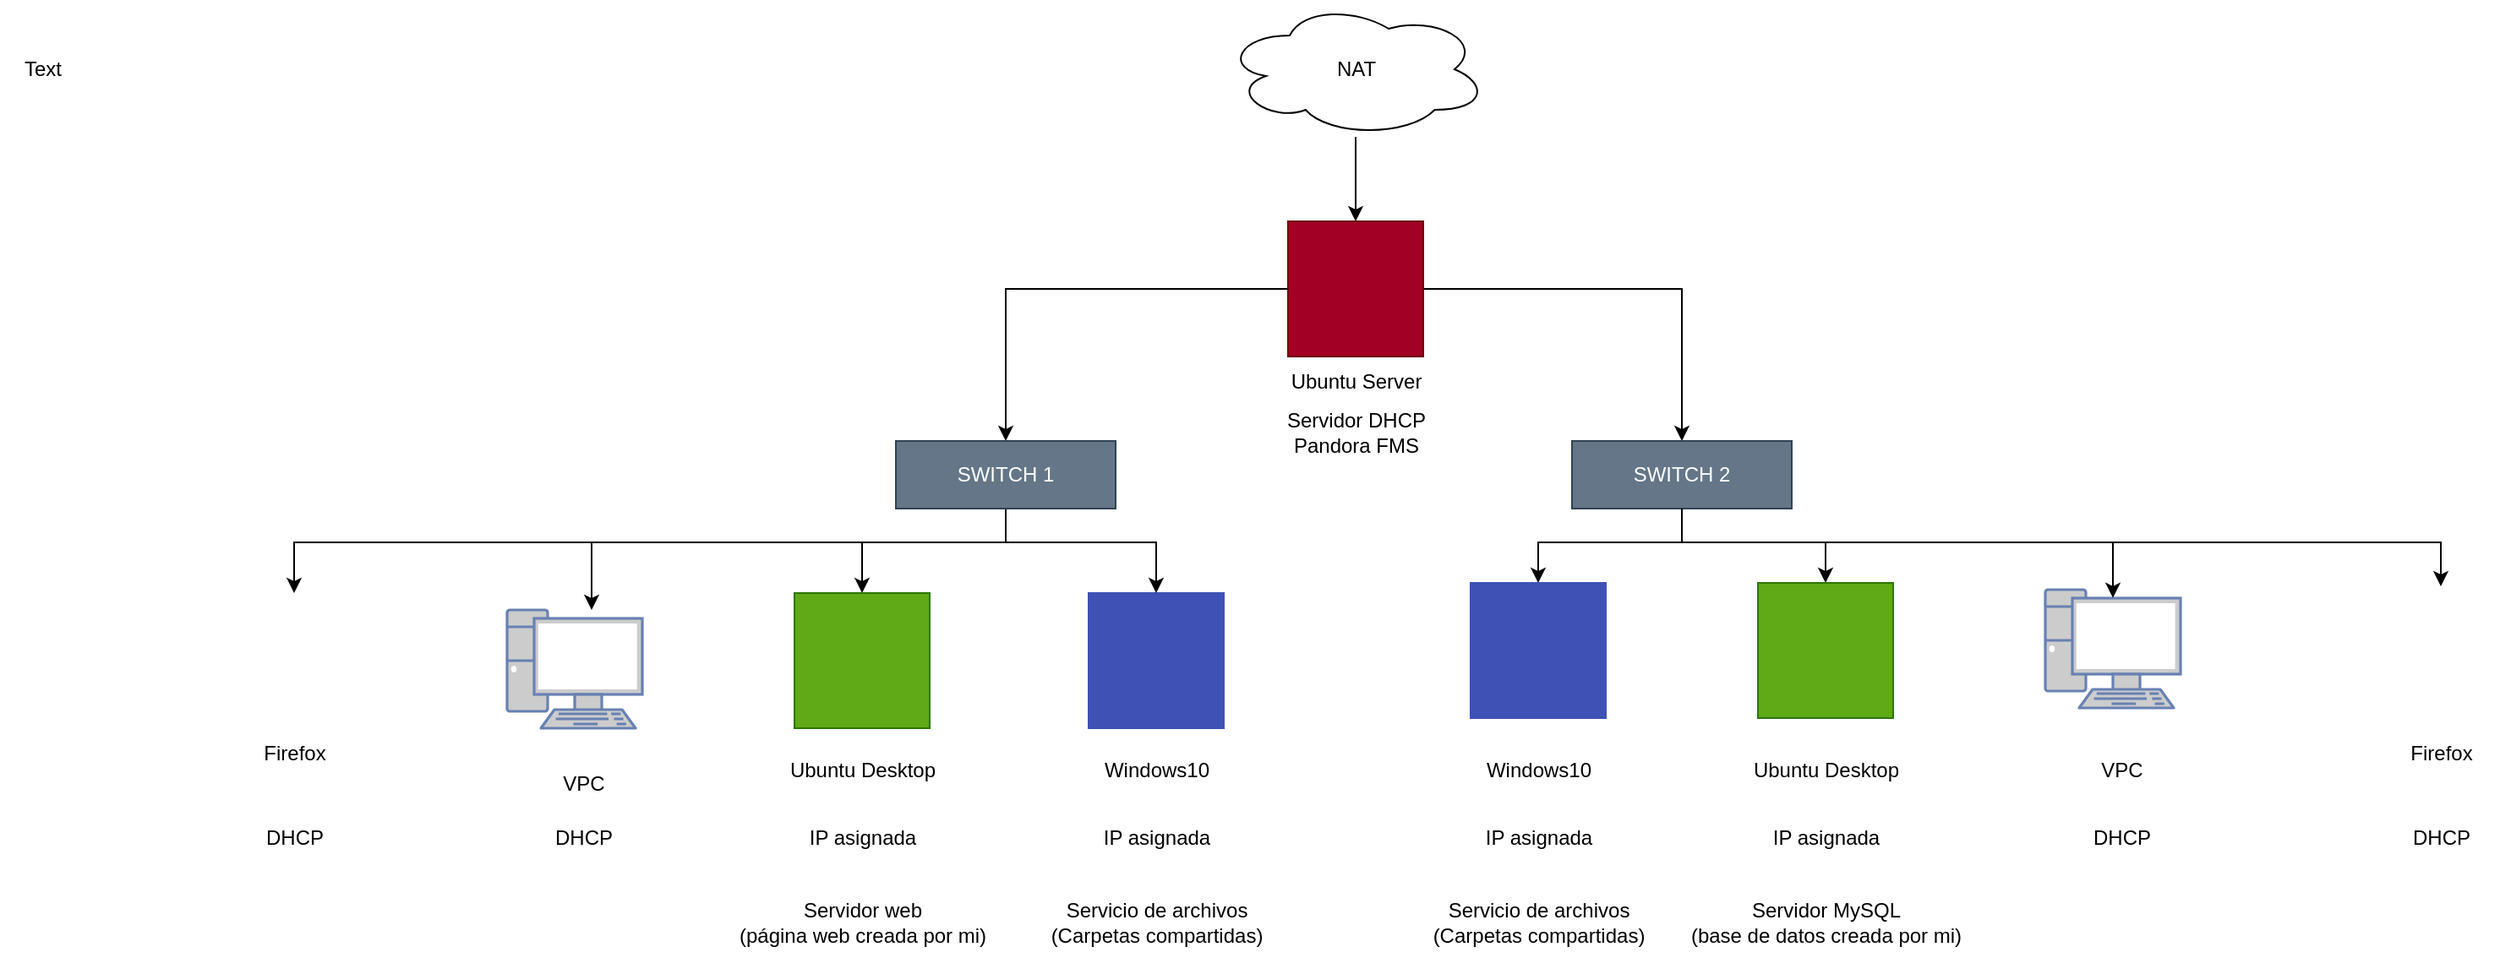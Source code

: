 <mxfile version="26.1.0">
  <diagram name="Página-1" id="wDI10xxrmK4VKfK1yk1z">
    <mxGraphModel dx="2514" dy="881" grid="1" gridSize="10" guides="1" tooltips="1" connect="1" arrows="1" fold="1" page="1" pageScale="1" pageWidth="827" pageHeight="1169" math="0" shadow="0">
      <root>
        <mxCell id="0" />
        <mxCell id="1" parent="0" />
        <mxCell id="OVtX0qKYc-KQCvb2mehi-5" value="" style="edgeStyle=orthogonalEdgeStyle;rounded=0;orthogonalLoop=1;jettySize=auto;html=1;" edge="1" parent="1" source="OVtX0qKYc-KQCvb2mehi-3" target="OVtX0qKYc-KQCvb2mehi-4">
          <mxGeometry relative="1" as="geometry" />
        </mxCell>
        <mxCell id="OVtX0qKYc-KQCvb2mehi-3" value="" style="ellipse;shape=cloud;whiteSpace=wrap;html=1;" vertex="1" parent="1">
          <mxGeometry x="354" y="20" width="156" height="80" as="geometry" />
        </mxCell>
        <mxCell id="OVtX0qKYc-KQCvb2mehi-32" style="edgeStyle=orthogonalEdgeStyle;rounded=0;orthogonalLoop=1;jettySize=auto;html=1;" edge="1" parent="1" source="OVtX0qKYc-KQCvb2mehi-4" target="OVtX0qKYc-KQCvb2mehi-7">
          <mxGeometry relative="1" as="geometry" />
        </mxCell>
        <mxCell id="OVtX0qKYc-KQCvb2mehi-33" style="edgeStyle=orthogonalEdgeStyle;rounded=0;orthogonalLoop=1;jettySize=auto;html=1;entryX=0.5;entryY=0;entryDx=0;entryDy=0;" edge="1" parent="1" source="OVtX0qKYc-KQCvb2mehi-4" target="OVtX0qKYc-KQCvb2mehi-8">
          <mxGeometry relative="1" as="geometry" />
        </mxCell>
        <mxCell id="OVtX0qKYc-KQCvb2mehi-4" value="" style="fillColor=#a20025;aspect=fixed;sketch=0;pointerEvents=1;shadow=0;dashed=0;html=1;strokeColor=#6F0000;labelPosition=center;verticalLabelPosition=bottom;outlineConnect=0;verticalAlign=top;align=center;shape=mxgraph.openstack.nova_server;fontColor=#ffffff;" vertex="1" parent="1">
          <mxGeometry x="392" y="150" width="80" height="80" as="geometry" />
        </mxCell>
        <mxCell id="OVtX0qKYc-KQCvb2mehi-6" value="" style="fillColor=#3F51B5;aspect=fixed;sketch=0;pointerEvents=1;shadow=0;dashed=0;html=1;strokeColor=#3F51B5;labelPosition=center;verticalLabelPosition=bottom;outlineConnect=0;verticalAlign=top;align=center;shape=mxgraph.openstack.nova_server;fontColor=#ffffff;" vertex="1" parent="1">
          <mxGeometry x="274" y="370" width="80" height="80" as="geometry" />
        </mxCell>
        <mxCell id="OVtX0qKYc-KQCvb2mehi-14" style="edgeStyle=orthogonalEdgeStyle;rounded=0;orthogonalLoop=1;jettySize=auto;html=1;" edge="1" parent="1" source="OVtX0qKYc-KQCvb2mehi-7" target="OVtX0qKYc-KQCvb2mehi-13">
          <mxGeometry relative="1" as="geometry">
            <Array as="points">
              <mxPoint x="225" y="340" />
              <mxPoint x="-20" y="340" />
            </Array>
          </mxGeometry>
        </mxCell>
        <mxCell id="OVtX0qKYc-KQCvb2mehi-17" style="edgeStyle=orthogonalEdgeStyle;rounded=0;orthogonalLoop=1;jettySize=auto;html=1;" edge="1" parent="1" source="OVtX0qKYc-KQCvb2mehi-7" target="OVtX0qKYc-KQCvb2mehi-9">
          <mxGeometry relative="1" as="geometry">
            <Array as="points">
              <mxPoint x="225" y="340" />
              <mxPoint x="140" y="340" />
            </Array>
          </mxGeometry>
        </mxCell>
        <mxCell id="OVtX0qKYc-KQCvb2mehi-18" style="edgeStyle=orthogonalEdgeStyle;rounded=0;orthogonalLoop=1;jettySize=auto;html=1;" edge="1" parent="1" source="OVtX0qKYc-KQCvb2mehi-7" target="OVtX0qKYc-KQCvb2mehi-6">
          <mxGeometry relative="1" as="geometry">
            <Array as="points">
              <mxPoint x="225" y="340" />
              <mxPoint x="314" y="340" />
            </Array>
          </mxGeometry>
        </mxCell>
        <mxCell id="OVtX0qKYc-KQCvb2mehi-19" style="edgeStyle=orthogonalEdgeStyle;rounded=0;orthogonalLoop=1;jettySize=auto;html=1;entryX=0.5;entryY=0;entryDx=0;entryDy=0;" edge="1" parent="1" source="OVtX0qKYc-KQCvb2mehi-7" target="OVtX0qKYc-KQCvb2mehi-10">
          <mxGeometry relative="1" as="geometry">
            <Array as="points">
              <mxPoint x="225" y="340" />
              <mxPoint x="-196" y="340" />
            </Array>
          </mxGeometry>
        </mxCell>
        <mxCell id="OVtX0qKYc-KQCvb2mehi-7" value="SWITCH 1" style="rounded=0;whiteSpace=wrap;html=1;fillColor=#647687;fontColor=#ffffff;strokeColor=#314354;" vertex="1" parent="1">
          <mxGeometry x="160" y="280" width="130" height="40" as="geometry" />
        </mxCell>
        <mxCell id="OVtX0qKYc-KQCvb2mehi-28" style="edgeStyle=orthogonalEdgeStyle;rounded=0;orthogonalLoop=1;jettySize=auto;html=1;" edge="1" parent="1" source="OVtX0qKYc-KQCvb2mehi-8" target="OVtX0qKYc-KQCvb2mehi-20">
          <mxGeometry relative="1" as="geometry">
            <Array as="points">
              <mxPoint x="625" y="340" />
              <mxPoint x="540" y="340" />
            </Array>
          </mxGeometry>
        </mxCell>
        <mxCell id="OVtX0qKYc-KQCvb2mehi-29" style="edgeStyle=orthogonalEdgeStyle;rounded=0;orthogonalLoop=1;jettySize=auto;html=1;" edge="1" parent="1" source="OVtX0qKYc-KQCvb2mehi-8" target="OVtX0qKYc-KQCvb2mehi-25">
          <mxGeometry relative="1" as="geometry">
            <Array as="points">
              <mxPoint x="625" y="340" />
              <mxPoint x="710" y="340" />
            </Array>
          </mxGeometry>
        </mxCell>
        <mxCell id="OVtX0qKYc-KQCvb2mehi-31" style="edgeStyle=orthogonalEdgeStyle;rounded=0;orthogonalLoop=1;jettySize=auto;html=1;" edge="1" parent="1" source="OVtX0qKYc-KQCvb2mehi-8" target="OVtX0qKYc-KQCvb2mehi-26">
          <mxGeometry relative="1" as="geometry">
            <Array as="points">
              <mxPoint x="625" y="340" />
              <mxPoint x="1074" y="340" />
            </Array>
          </mxGeometry>
        </mxCell>
        <mxCell id="OVtX0qKYc-KQCvb2mehi-8" value="&lt;div&gt;SWITCH 2&lt;/div&gt;" style="rounded=0;whiteSpace=wrap;html=1;fillColor=#647687;fontColor=#ffffff;strokeColor=#314354;" vertex="1" parent="1">
          <mxGeometry x="560" y="280" width="130" height="40" as="geometry" />
        </mxCell>
        <mxCell id="OVtX0qKYc-KQCvb2mehi-9" value="" style="fillColor=#60a917;aspect=fixed;sketch=0;pointerEvents=1;shadow=0;dashed=0;html=1;strokeColor=#2D7600;labelPosition=center;verticalLabelPosition=bottom;outlineConnect=0;verticalAlign=top;align=center;shape=mxgraph.openstack.nova_server;fontColor=#ffffff;" vertex="1" parent="1">
          <mxGeometry x="100" y="370" width="80" height="80" as="geometry" />
        </mxCell>
        <mxCell id="OVtX0qKYc-KQCvb2mehi-10" value="" style="shape=image;html=1;verticalAlign=top;verticalLabelPosition=bottom;labelBackgroundColor=#ffffff;imageAspect=0;aspect=fixed;image=https://cdn2.iconfinder.com/data/icons/browsers/Firefox.png" vertex="1" parent="1">
          <mxGeometry x="-230" y="370" width="68" height="68" as="geometry" />
        </mxCell>
        <mxCell id="OVtX0qKYc-KQCvb2mehi-13" value="" style="fontColor=#0066CC;verticalAlign=top;verticalLabelPosition=bottom;labelPosition=center;align=center;html=1;outlineConnect=0;fillColor=#CCCCCC;strokeColor=#6881B3;gradientColor=none;gradientDirection=north;strokeWidth=2;shape=mxgraph.networks.pc;" vertex="1" parent="1">
          <mxGeometry x="-70" y="380" width="80" height="70" as="geometry" />
        </mxCell>
        <mxCell id="OVtX0qKYc-KQCvb2mehi-20" value="" style="fillColor=#3F51B5;aspect=fixed;sketch=0;pointerEvents=1;shadow=0;dashed=0;html=1;strokeColor=#3F51B5;labelPosition=center;verticalLabelPosition=bottom;outlineConnect=0;verticalAlign=top;align=center;shape=mxgraph.openstack.nova_server;fontColor=#ffffff;" vertex="1" parent="1">
          <mxGeometry x="500" y="364" width="80" height="80" as="geometry" />
        </mxCell>
        <mxCell id="OVtX0qKYc-KQCvb2mehi-25" value="" style="fillColor=#60a917;aspect=fixed;sketch=0;pointerEvents=1;shadow=0;dashed=0;html=1;strokeColor=#2D7600;labelPosition=center;verticalLabelPosition=bottom;outlineConnect=0;verticalAlign=top;align=center;shape=mxgraph.openstack.nova_server;fontColor=#ffffff;" vertex="1" parent="1">
          <mxGeometry x="670" y="364" width="80" height="80" as="geometry" />
        </mxCell>
        <mxCell id="OVtX0qKYc-KQCvb2mehi-26" value="" style="shape=image;html=1;verticalAlign=top;verticalLabelPosition=bottom;labelBackgroundColor=#ffffff;imageAspect=0;aspect=fixed;image=https://cdn2.iconfinder.com/data/icons/browsers/Firefox.png" vertex="1" parent="1">
          <mxGeometry x="1040" y="366" width="68" height="68" as="geometry" />
        </mxCell>
        <mxCell id="OVtX0qKYc-KQCvb2mehi-27" value="" style="fontColor=#0066CC;verticalAlign=top;verticalLabelPosition=bottom;labelPosition=center;align=center;html=1;outlineConnect=0;fillColor=#CCCCCC;strokeColor=#6881B3;gradientColor=none;gradientDirection=north;strokeWidth=2;shape=mxgraph.networks.pc;" vertex="1" parent="1">
          <mxGeometry x="840" y="368" width="80" height="70" as="geometry" />
        </mxCell>
        <mxCell id="OVtX0qKYc-KQCvb2mehi-30" style="edgeStyle=orthogonalEdgeStyle;rounded=0;orthogonalLoop=1;jettySize=auto;html=1;entryX=0.5;entryY=0.07;entryDx=0;entryDy=0;entryPerimeter=0;" edge="1" parent="1" source="OVtX0qKYc-KQCvb2mehi-8" target="OVtX0qKYc-KQCvb2mehi-27">
          <mxGeometry relative="1" as="geometry">
            <Array as="points">
              <mxPoint x="625" y="340" />
              <mxPoint x="880" y="340" />
            </Array>
          </mxGeometry>
        </mxCell>
        <mxCell id="OVtX0qKYc-KQCvb2mehi-34" value="&lt;div&gt;Ubuntu Server&lt;/div&gt;" style="text;html=1;align=center;verticalAlign=middle;resizable=0;points=[];autosize=1;strokeColor=none;fillColor=none;" vertex="1" parent="1">
          <mxGeometry x="382" y="230" width="100" height="30" as="geometry" />
        </mxCell>
        <mxCell id="OVtX0qKYc-KQCvb2mehi-36" value="&lt;div&gt;VPC&lt;/div&gt;" style="text;html=1;align=center;verticalAlign=middle;resizable=0;points=[];autosize=1;strokeColor=none;fillColor=none;" vertex="1" parent="1">
          <mxGeometry x="-50" y="468" width="50" height="30" as="geometry" />
        </mxCell>
        <mxCell id="OVtX0qKYc-KQCvb2mehi-37" value="&lt;div&gt;VPC&lt;/div&gt;" style="text;html=1;align=center;verticalAlign=middle;resizable=0;points=[];autosize=1;strokeColor=none;fillColor=none;" vertex="1" parent="1">
          <mxGeometry x="860" y="460" width="50" height="30" as="geometry" />
        </mxCell>
        <mxCell id="OVtX0qKYc-KQCvb2mehi-38" value="&lt;div&gt;Ubuntu Desktop&lt;br&gt;&lt;/div&gt;" style="text;html=1;align=center;verticalAlign=middle;resizable=0;points=[];autosize=1;strokeColor=none;fillColor=none;" vertex="1" parent="1">
          <mxGeometry x="85" y="460" width="110" height="30" as="geometry" />
        </mxCell>
        <mxCell id="OVtX0qKYc-KQCvb2mehi-39" value="&lt;div&gt;Ubuntu Desktop&lt;br&gt;&lt;/div&gt;" style="text;html=1;align=center;verticalAlign=middle;resizable=0;points=[];autosize=1;strokeColor=none;fillColor=none;" vertex="1" parent="1">
          <mxGeometry x="655" y="460" width="110" height="30" as="geometry" />
        </mxCell>
        <mxCell id="OVtX0qKYc-KQCvb2mehi-40" value="Windows10" style="text;html=1;align=center;verticalAlign=middle;resizable=0;points=[];autosize=1;strokeColor=none;fillColor=none;" vertex="1" parent="1">
          <mxGeometry x="269" y="460" width="90" height="30" as="geometry" />
        </mxCell>
        <mxCell id="OVtX0qKYc-KQCvb2mehi-42" value="Windows10" style="text;html=1;align=center;verticalAlign=middle;resizable=0;points=[];autosize=1;strokeColor=none;fillColor=none;" vertex="1" parent="1">
          <mxGeometry x="495" y="460" width="90" height="30" as="geometry" />
        </mxCell>
        <mxCell id="OVtX0qKYc-KQCvb2mehi-43" value="Firefox" style="text;html=1;align=center;verticalAlign=middle;resizable=0;points=[];autosize=1;strokeColor=none;fillColor=none;" vertex="1" parent="1">
          <mxGeometry x="-226" y="450" width="60" height="30" as="geometry" />
        </mxCell>
        <mxCell id="OVtX0qKYc-KQCvb2mehi-44" value="Firefox" style="text;html=1;align=center;verticalAlign=middle;resizable=0;points=[];autosize=1;strokeColor=none;fillColor=none;" vertex="1" parent="1">
          <mxGeometry x="1044" y="450" width="60" height="30" as="geometry" />
        </mxCell>
        <mxCell id="OVtX0qKYc-KQCvb2mehi-46" value="&lt;div&gt;Servidor DHCP&lt;/div&gt;&lt;div&gt;Pandora FMS&lt;br&gt;&lt;/div&gt;" style="text;html=1;align=center;verticalAlign=middle;resizable=0;points=[];autosize=1;strokeColor=none;fillColor=none;" vertex="1" parent="1">
          <mxGeometry x="377" y="255" width="110" height="40" as="geometry" />
        </mxCell>
        <mxCell id="OVtX0qKYc-KQCvb2mehi-47" value="&lt;div&gt;Servidor web&lt;/div&gt;&lt;div&gt;(página web creada por mi)&lt;br&gt;&lt;/div&gt;" style="text;html=1;align=center;verticalAlign=middle;resizable=0;points=[];autosize=1;strokeColor=none;fillColor=none;" vertex="1" parent="1">
          <mxGeometry x="55" y="545" width="170" height="40" as="geometry" />
        </mxCell>
        <mxCell id="OVtX0qKYc-KQCvb2mehi-48" value="&lt;div&gt;Servidor MySQL&lt;/div&gt;&lt;div&gt;(base de datos creada por mi)&lt;/div&gt;" style="text;html=1;align=center;verticalAlign=middle;resizable=0;points=[];autosize=1;strokeColor=none;fillColor=none;" vertex="1" parent="1">
          <mxGeometry x="620" y="545" width="180" height="40" as="geometry" />
        </mxCell>
        <mxCell id="OVtX0qKYc-KQCvb2mehi-35" value="&lt;div&gt;Text&lt;/div&gt;" style="text;html=1;align=center;verticalAlign=middle;resizable=0;points=[];autosize=1;strokeColor=none;fillColor=none;" vertex="1" parent="1">
          <mxGeometry x="-370" y="45" width="50" height="30" as="geometry" />
        </mxCell>
        <mxCell id="OVtX0qKYc-KQCvb2mehi-49" value="&lt;div&gt;Servicio de archivos&lt;/div&gt;&lt;div&gt;(Carpetas compartidas)&lt;br&gt;&lt;/div&gt;" style="text;html=1;align=center;verticalAlign=middle;resizable=0;points=[];autosize=1;strokeColor=none;fillColor=none;" vertex="1" parent="1">
          <mxGeometry x="239" y="545" width="150" height="40" as="geometry" />
        </mxCell>
        <mxCell id="OVtX0qKYc-KQCvb2mehi-50" value="&lt;div&gt;Servicio de archivos&lt;/div&gt;&lt;div&gt;(Carpetas compartidas)&lt;br&gt;&lt;/div&gt;" style="text;html=1;align=center;verticalAlign=middle;resizable=0;points=[];autosize=1;strokeColor=none;fillColor=none;" vertex="1" parent="1">
          <mxGeometry x="465" y="545" width="150" height="40" as="geometry" />
        </mxCell>
        <mxCell id="OVtX0qKYc-KQCvb2mehi-51" value="&lt;div&gt;IP asignada&lt;br&gt;&lt;/div&gt;" style="text;html=1;align=center;verticalAlign=middle;resizable=0;points=[];autosize=1;strokeColor=none;fillColor=none;" vertex="1" parent="1">
          <mxGeometry x="95" y="500" width="90" height="30" as="geometry" />
        </mxCell>
        <mxCell id="OVtX0qKYc-KQCvb2mehi-53" value="&lt;div&gt;IP asignada&lt;br&gt;&lt;/div&gt;" style="text;html=1;align=center;verticalAlign=middle;resizable=0;points=[];autosize=1;strokeColor=none;fillColor=none;" vertex="1" parent="1">
          <mxGeometry x="665" y="500" width="90" height="30" as="geometry" />
        </mxCell>
        <mxCell id="OVtX0qKYc-KQCvb2mehi-54" value="&lt;div&gt;IP asignada&lt;br&gt;&lt;/div&gt;" style="text;html=1;align=center;verticalAlign=middle;resizable=0;points=[];autosize=1;strokeColor=none;fillColor=none;" vertex="1" parent="1">
          <mxGeometry x="495" y="500" width="90" height="30" as="geometry" />
        </mxCell>
        <mxCell id="OVtX0qKYc-KQCvb2mehi-55" value="&lt;div&gt;IP asignada&lt;br&gt;&lt;/div&gt;" style="text;html=1;align=center;verticalAlign=middle;resizable=0;points=[];autosize=1;strokeColor=none;fillColor=none;" vertex="1" parent="1">
          <mxGeometry x="269" y="500" width="90" height="30" as="geometry" />
        </mxCell>
        <mxCell id="OVtX0qKYc-KQCvb2mehi-56" value="&lt;div&gt;DHCP&lt;/div&gt;" style="text;html=1;align=center;verticalAlign=middle;resizable=0;points=[];autosize=1;strokeColor=none;fillColor=none;" vertex="1" parent="1">
          <mxGeometry x="-55" y="500" width="60" height="30" as="geometry" />
        </mxCell>
        <mxCell id="OVtX0qKYc-KQCvb2mehi-57" value="&lt;div&gt;DHCP&lt;/div&gt;" style="text;html=1;align=center;verticalAlign=middle;resizable=0;points=[];autosize=1;strokeColor=none;fillColor=none;" vertex="1" parent="1">
          <mxGeometry x="855" y="500" width="60" height="30" as="geometry" />
        </mxCell>
        <mxCell id="OVtX0qKYc-KQCvb2mehi-58" value="&lt;div&gt;DHCP&lt;/div&gt;" style="text;html=1;align=center;verticalAlign=middle;resizable=0;points=[];autosize=1;strokeColor=none;fillColor=none;" vertex="1" parent="1">
          <mxGeometry x="-226" y="500" width="60" height="30" as="geometry" />
        </mxCell>
        <mxCell id="OVtX0qKYc-KQCvb2mehi-59" value="&lt;div&gt;DHCP&lt;/div&gt;" style="text;html=1;align=center;verticalAlign=middle;resizable=0;points=[];autosize=1;strokeColor=none;fillColor=none;" vertex="1" parent="1">
          <mxGeometry x="1044" y="500" width="60" height="30" as="geometry" />
        </mxCell>
        <mxCell id="OVtX0qKYc-KQCvb2mehi-60" value="&lt;div&gt;NAT&lt;/div&gt;" style="text;html=1;align=center;verticalAlign=middle;resizable=0;points=[];autosize=1;strokeColor=none;fillColor=none;" vertex="1" parent="1">
          <mxGeometry x="407" y="45" width="50" height="30" as="geometry" />
        </mxCell>
      </root>
    </mxGraphModel>
  </diagram>
</mxfile>
